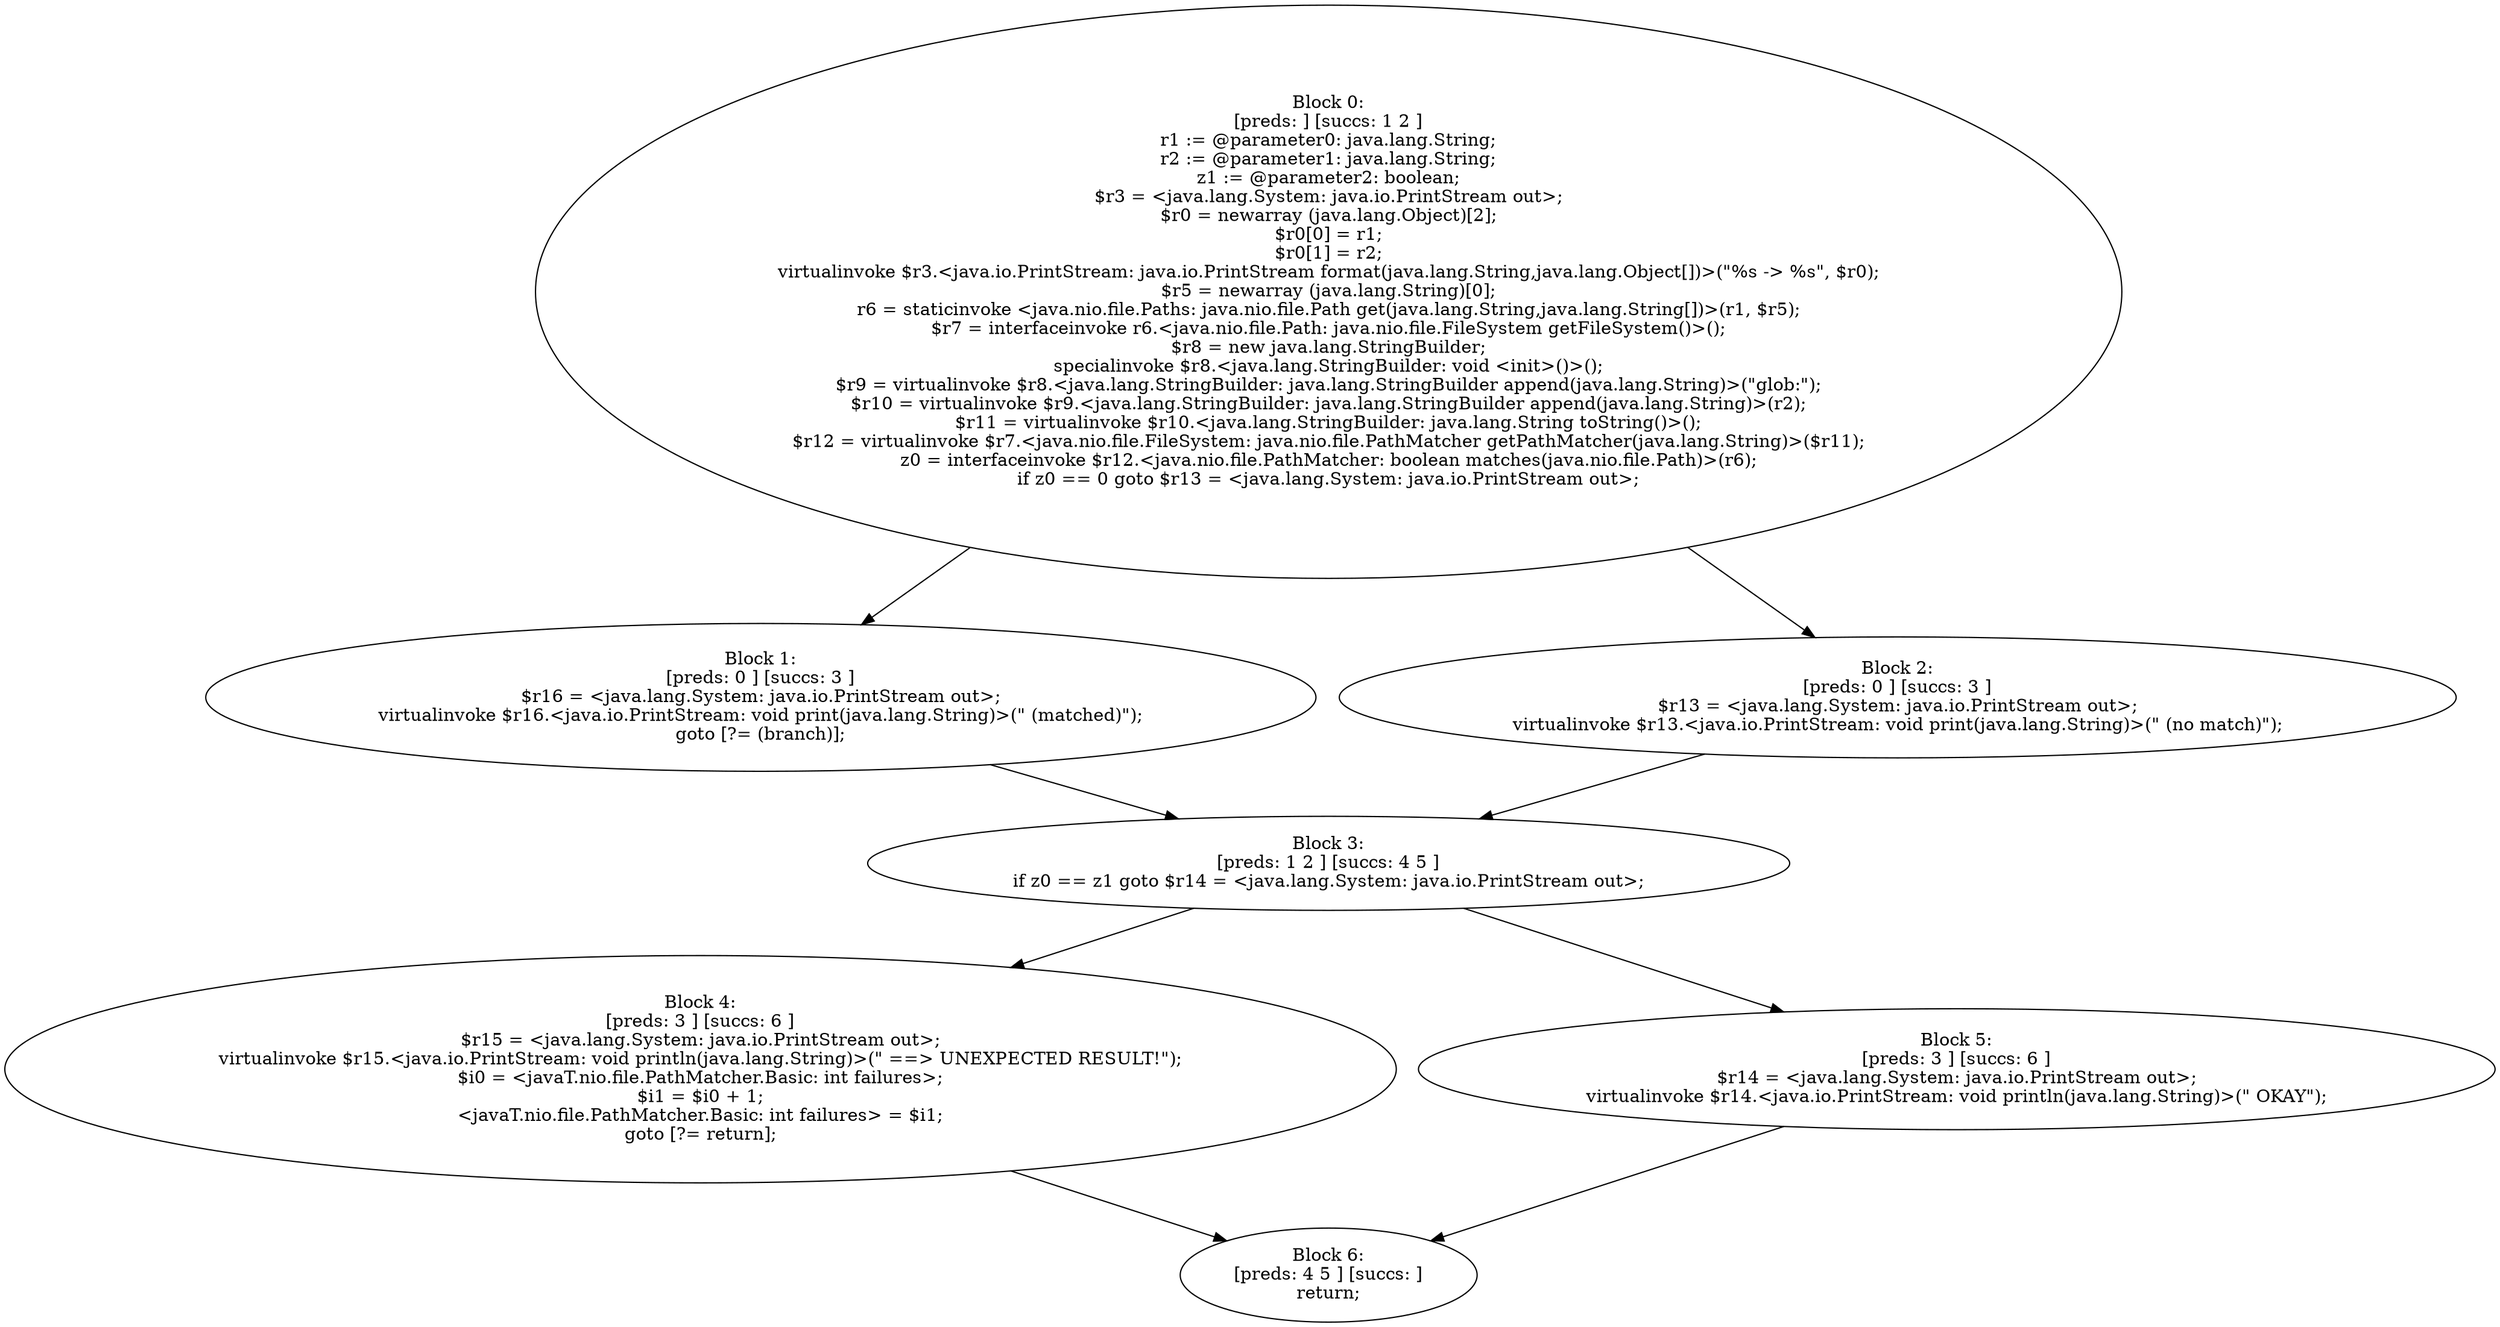 digraph "unitGraph" {
    "Block 0:
[preds: ] [succs: 1 2 ]
r1 := @parameter0: java.lang.String;
r2 := @parameter1: java.lang.String;
z1 := @parameter2: boolean;
$r3 = <java.lang.System: java.io.PrintStream out>;
$r0 = newarray (java.lang.Object)[2];
$r0[0] = r1;
$r0[1] = r2;
virtualinvoke $r3.<java.io.PrintStream: java.io.PrintStream format(java.lang.String,java.lang.Object[])>(\"%s -> %s\", $r0);
$r5 = newarray (java.lang.String)[0];
r6 = staticinvoke <java.nio.file.Paths: java.nio.file.Path get(java.lang.String,java.lang.String[])>(r1, $r5);
$r7 = interfaceinvoke r6.<java.nio.file.Path: java.nio.file.FileSystem getFileSystem()>();
$r8 = new java.lang.StringBuilder;
specialinvoke $r8.<java.lang.StringBuilder: void <init>()>();
$r9 = virtualinvoke $r8.<java.lang.StringBuilder: java.lang.StringBuilder append(java.lang.String)>(\"glob:\");
$r10 = virtualinvoke $r9.<java.lang.StringBuilder: java.lang.StringBuilder append(java.lang.String)>(r2);
$r11 = virtualinvoke $r10.<java.lang.StringBuilder: java.lang.String toString()>();
$r12 = virtualinvoke $r7.<java.nio.file.FileSystem: java.nio.file.PathMatcher getPathMatcher(java.lang.String)>($r11);
z0 = interfaceinvoke $r12.<java.nio.file.PathMatcher: boolean matches(java.nio.file.Path)>(r6);
if z0 == 0 goto $r13 = <java.lang.System: java.io.PrintStream out>;
"
    "Block 1:
[preds: 0 ] [succs: 3 ]
$r16 = <java.lang.System: java.io.PrintStream out>;
virtualinvoke $r16.<java.io.PrintStream: void print(java.lang.String)>(\" (matched)\");
goto [?= (branch)];
"
    "Block 2:
[preds: 0 ] [succs: 3 ]
$r13 = <java.lang.System: java.io.PrintStream out>;
virtualinvoke $r13.<java.io.PrintStream: void print(java.lang.String)>(\" (no match)\");
"
    "Block 3:
[preds: 1 2 ] [succs: 4 5 ]
if z0 == z1 goto $r14 = <java.lang.System: java.io.PrintStream out>;
"
    "Block 4:
[preds: 3 ] [succs: 6 ]
$r15 = <java.lang.System: java.io.PrintStream out>;
virtualinvoke $r15.<java.io.PrintStream: void println(java.lang.String)>(\" ==> UNEXPECTED RESULT!\");
$i0 = <javaT.nio.file.PathMatcher.Basic: int failures>;
$i1 = $i0 + 1;
<javaT.nio.file.PathMatcher.Basic: int failures> = $i1;
goto [?= return];
"
    "Block 5:
[preds: 3 ] [succs: 6 ]
$r14 = <java.lang.System: java.io.PrintStream out>;
virtualinvoke $r14.<java.io.PrintStream: void println(java.lang.String)>(\" OKAY\");
"
    "Block 6:
[preds: 4 5 ] [succs: ]
return;
"
    "Block 0:
[preds: ] [succs: 1 2 ]
r1 := @parameter0: java.lang.String;
r2 := @parameter1: java.lang.String;
z1 := @parameter2: boolean;
$r3 = <java.lang.System: java.io.PrintStream out>;
$r0 = newarray (java.lang.Object)[2];
$r0[0] = r1;
$r0[1] = r2;
virtualinvoke $r3.<java.io.PrintStream: java.io.PrintStream format(java.lang.String,java.lang.Object[])>(\"%s -> %s\", $r0);
$r5 = newarray (java.lang.String)[0];
r6 = staticinvoke <java.nio.file.Paths: java.nio.file.Path get(java.lang.String,java.lang.String[])>(r1, $r5);
$r7 = interfaceinvoke r6.<java.nio.file.Path: java.nio.file.FileSystem getFileSystem()>();
$r8 = new java.lang.StringBuilder;
specialinvoke $r8.<java.lang.StringBuilder: void <init>()>();
$r9 = virtualinvoke $r8.<java.lang.StringBuilder: java.lang.StringBuilder append(java.lang.String)>(\"glob:\");
$r10 = virtualinvoke $r9.<java.lang.StringBuilder: java.lang.StringBuilder append(java.lang.String)>(r2);
$r11 = virtualinvoke $r10.<java.lang.StringBuilder: java.lang.String toString()>();
$r12 = virtualinvoke $r7.<java.nio.file.FileSystem: java.nio.file.PathMatcher getPathMatcher(java.lang.String)>($r11);
z0 = interfaceinvoke $r12.<java.nio.file.PathMatcher: boolean matches(java.nio.file.Path)>(r6);
if z0 == 0 goto $r13 = <java.lang.System: java.io.PrintStream out>;
"->"Block 1:
[preds: 0 ] [succs: 3 ]
$r16 = <java.lang.System: java.io.PrintStream out>;
virtualinvoke $r16.<java.io.PrintStream: void print(java.lang.String)>(\" (matched)\");
goto [?= (branch)];
";
    "Block 0:
[preds: ] [succs: 1 2 ]
r1 := @parameter0: java.lang.String;
r2 := @parameter1: java.lang.String;
z1 := @parameter2: boolean;
$r3 = <java.lang.System: java.io.PrintStream out>;
$r0 = newarray (java.lang.Object)[2];
$r0[0] = r1;
$r0[1] = r2;
virtualinvoke $r3.<java.io.PrintStream: java.io.PrintStream format(java.lang.String,java.lang.Object[])>(\"%s -> %s\", $r0);
$r5 = newarray (java.lang.String)[0];
r6 = staticinvoke <java.nio.file.Paths: java.nio.file.Path get(java.lang.String,java.lang.String[])>(r1, $r5);
$r7 = interfaceinvoke r6.<java.nio.file.Path: java.nio.file.FileSystem getFileSystem()>();
$r8 = new java.lang.StringBuilder;
specialinvoke $r8.<java.lang.StringBuilder: void <init>()>();
$r9 = virtualinvoke $r8.<java.lang.StringBuilder: java.lang.StringBuilder append(java.lang.String)>(\"glob:\");
$r10 = virtualinvoke $r9.<java.lang.StringBuilder: java.lang.StringBuilder append(java.lang.String)>(r2);
$r11 = virtualinvoke $r10.<java.lang.StringBuilder: java.lang.String toString()>();
$r12 = virtualinvoke $r7.<java.nio.file.FileSystem: java.nio.file.PathMatcher getPathMatcher(java.lang.String)>($r11);
z0 = interfaceinvoke $r12.<java.nio.file.PathMatcher: boolean matches(java.nio.file.Path)>(r6);
if z0 == 0 goto $r13 = <java.lang.System: java.io.PrintStream out>;
"->"Block 2:
[preds: 0 ] [succs: 3 ]
$r13 = <java.lang.System: java.io.PrintStream out>;
virtualinvoke $r13.<java.io.PrintStream: void print(java.lang.String)>(\" (no match)\");
";
    "Block 1:
[preds: 0 ] [succs: 3 ]
$r16 = <java.lang.System: java.io.PrintStream out>;
virtualinvoke $r16.<java.io.PrintStream: void print(java.lang.String)>(\" (matched)\");
goto [?= (branch)];
"->"Block 3:
[preds: 1 2 ] [succs: 4 5 ]
if z0 == z1 goto $r14 = <java.lang.System: java.io.PrintStream out>;
";
    "Block 2:
[preds: 0 ] [succs: 3 ]
$r13 = <java.lang.System: java.io.PrintStream out>;
virtualinvoke $r13.<java.io.PrintStream: void print(java.lang.String)>(\" (no match)\");
"->"Block 3:
[preds: 1 2 ] [succs: 4 5 ]
if z0 == z1 goto $r14 = <java.lang.System: java.io.PrintStream out>;
";
    "Block 3:
[preds: 1 2 ] [succs: 4 5 ]
if z0 == z1 goto $r14 = <java.lang.System: java.io.PrintStream out>;
"->"Block 4:
[preds: 3 ] [succs: 6 ]
$r15 = <java.lang.System: java.io.PrintStream out>;
virtualinvoke $r15.<java.io.PrintStream: void println(java.lang.String)>(\" ==> UNEXPECTED RESULT!\");
$i0 = <javaT.nio.file.PathMatcher.Basic: int failures>;
$i1 = $i0 + 1;
<javaT.nio.file.PathMatcher.Basic: int failures> = $i1;
goto [?= return];
";
    "Block 3:
[preds: 1 2 ] [succs: 4 5 ]
if z0 == z1 goto $r14 = <java.lang.System: java.io.PrintStream out>;
"->"Block 5:
[preds: 3 ] [succs: 6 ]
$r14 = <java.lang.System: java.io.PrintStream out>;
virtualinvoke $r14.<java.io.PrintStream: void println(java.lang.String)>(\" OKAY\");
";
    "Block 4:
[preds: 3 ] [succs: 6 ]
$r15 = <java.lang.System: java.io.PrintStream out>;
virtualinvoke $r15.<java.io.PrintStream: void println(java.lang.String)>(\" ==> UNEXPECTED RESULT!\");
$i0 = <javaT.nio.file.PathMatcher.Basic: int failures>;
$i1 = $i0 + 1;
<javaT.nio.file.PathMatcher.Basic: int failures> = $i1;
goto [?= return];
"->"Block 6:
[preds: 4 5 ] [succs: ]
return;
";
    "Block 5:
[preds: 3 ] [succs: 6 ]
$r14 = <java.lang.System: java.io.PrintStream out>;
virtualinvoke $r14.<java.io.PrintStream: void println(java.lang.String)>(\" OKAY\");
"->"Block 6:
[preds: 4 5 ] [succs: ]
return;
";
}
